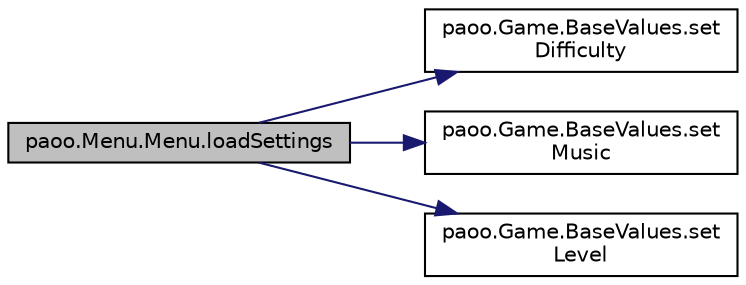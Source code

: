digraph "paoo.Menu.Menu.loadSettings"
{
 // LATEX_PDF_SIZE
  edge [fontname="Helvetica",fontsize="10",labelfontname="Helvetica",labelfontsize="10"];
  node [fontname="Helvetica",fontsize="10",shape=record];
  rankdir="LR";
  Node55 [label="paoo.Menu.Menu.loadSettings",height=0.2,width=0.4,color="black", fillcolor="grey75", style="filled", fontcolor="black",tooltip=" "];
  Node55 -> Node56 [color="midnightblue",fontsize="10",style="solid",fontname="Helvetica"];
  Node56 [label="paoo.Game.BaseValues.set\lDifficulty",height=0.2,width=0.4,color="black", fillcolor="white", style="filled",URL="$classpaoo_1_1_game_1_1_base_values.html#a38e3eef7dd9da249d9f444ca78b2c864",tooltip=" "];
  Node55 -> Node57 [color="midnightblue",fontsize="10",style="solid",fontname="Helvetica"];
  Node57 [label="paoo.Game.BaseValues.set\lMusic",height=0.2,width=0.4,color="black", fillcolor="white", style="filled",URL="$classpaoo_1_1_game_1_1_base_values.html#a99f6a5f192eadd6fb3ae55e63bc5d24e",tooltip=" "];
  Node55 -> Node58 [color="midnightblue",fontsize="10",style="solid",fontname="Helvetica"];
  Node58 [label="paoo.Game.BaseValues.set\lLevel",height=0.2,width=0.4,color="black", fillcolor="white", style="filled",URL="$classpaoo_1_1_game_1_1_base_values.html#abc4edc9cb65266af9d297b35b4f8ecfa",tooltip=" "];
}
